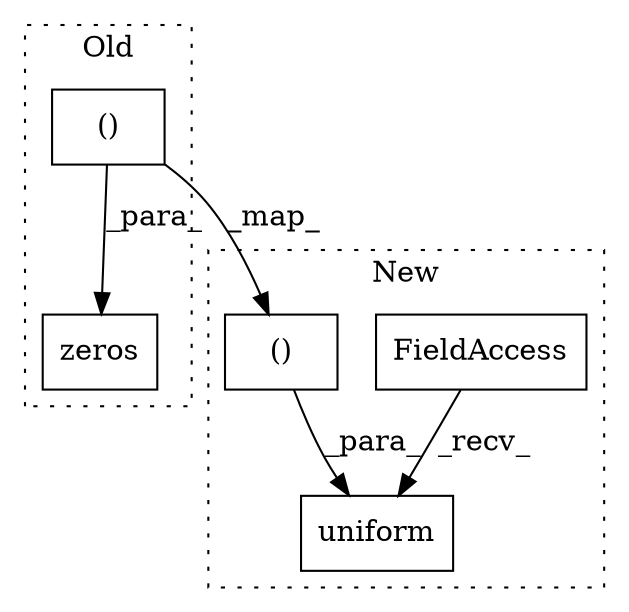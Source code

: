 digraph G {
subgraph cluster0 {
1 [label="zeros" a="32" s="17965,18005" l="11,1" shape="box"];
4 [label="()" a="106" s="17976" l="17" shape="box"];
label = "Old";
style="dotted";
}
subgraph cluster1 {
2 [label="uniform" a="32" s="18242,18277" l="8,2" shape="box"];
3 [label="FieldAccess" a="22" s="18229" l="12" shape="box"];
5 [label="()" a="106" s="18260" l="17" shape="box"];
label = "New";
style="dotted";
}
3 -> 2 [label="_recv_"];
4 -> 5 [label="_map_"];
4 -> 1 [label="_para_"];
5 -> 2 [label="_para_"];
}